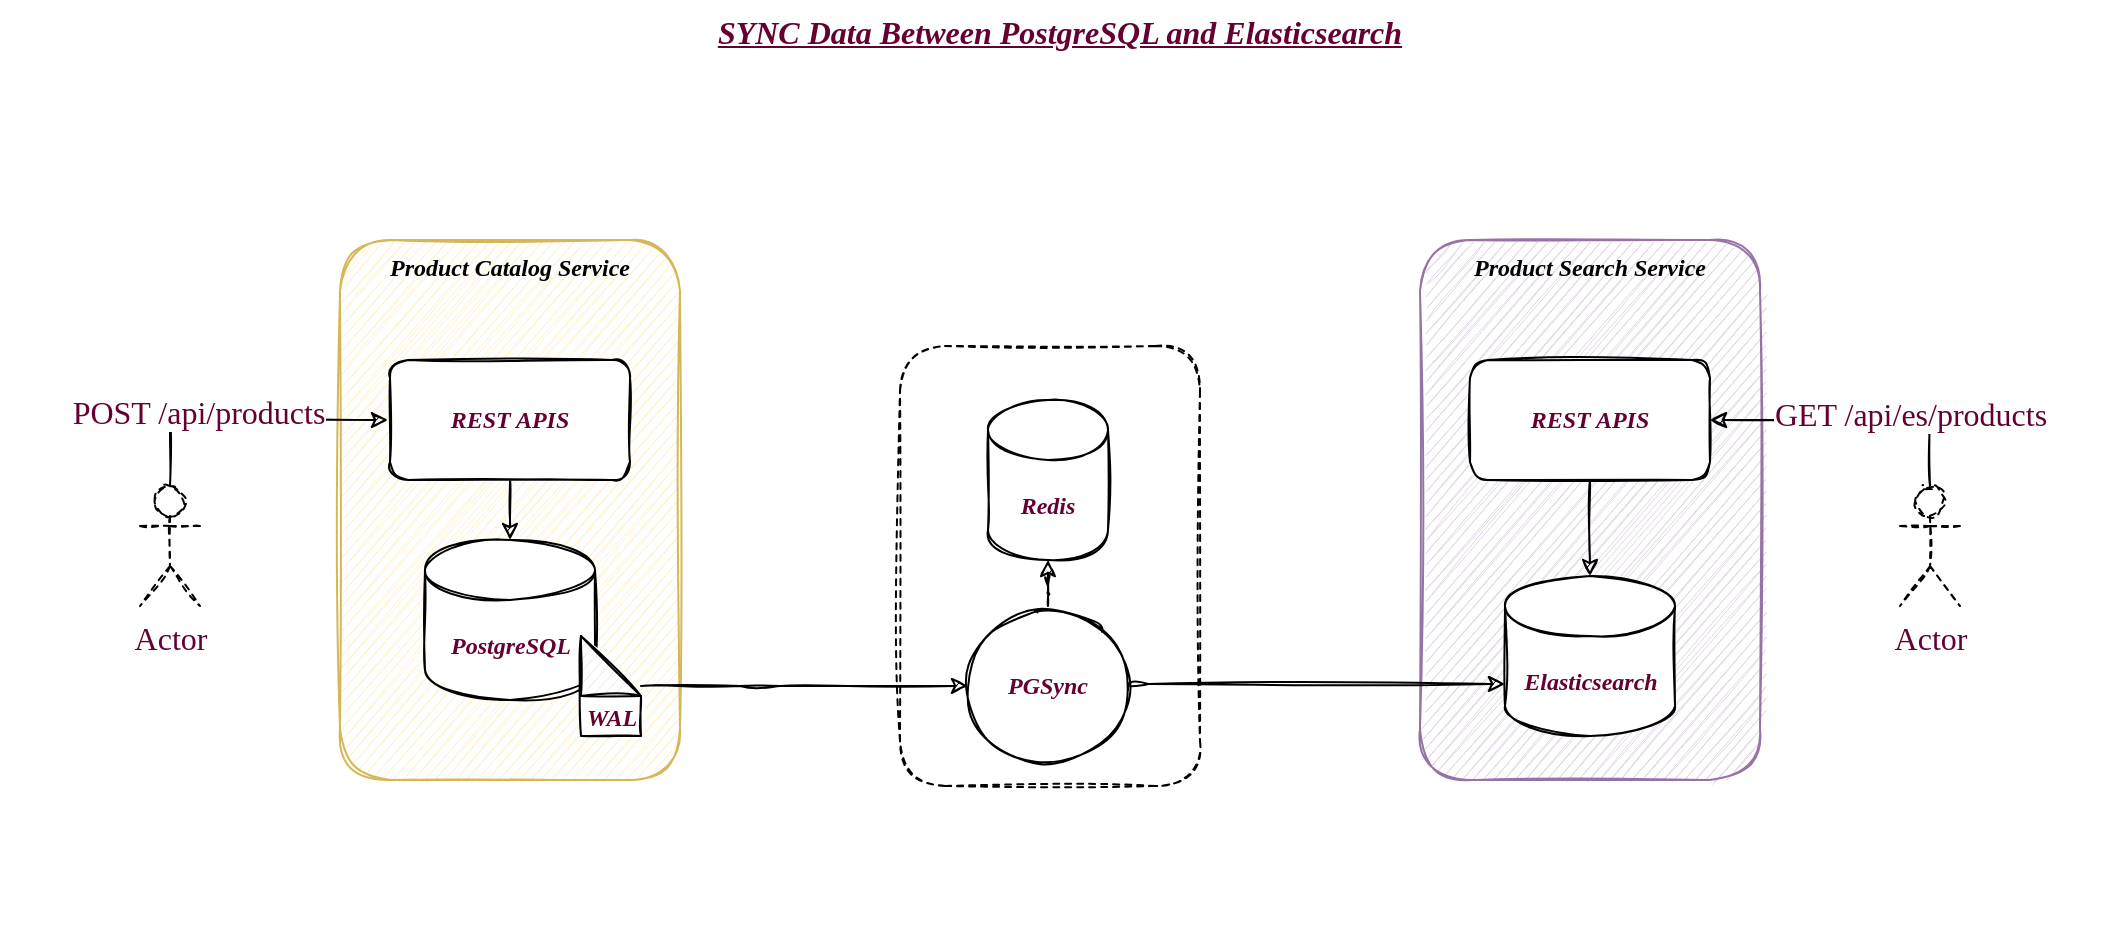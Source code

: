 <mxfile version="14.6.13" type="device"><diagram id="prtHgNgQTEPvFCAcTncT" name="Page-1"><mxGraphModel dx="2489" dy="856" grid="1" gridSize="10" guides="1" tooltips="1" connect="1" arrows="1" fold="1" page="1" pageScale="1" pageWidth="827" pageHeight="1169" math="0" shadow="0"><root><mxCell id="0"/><mxCell id="1" parent="0"/><mxCell id="aT85fuOvRMJA76Et59FR-24" value="SYNC Data Between PostgreSQL and Elasticsearch" style="rounded=0;whiteSpace=wrap;html=1;shadow=0;dashed=1;sketch=1;fontFamily=Georgia;fontColor=#660033;fillColor=none;verticalAlign=top;fontStyle=7;fontSize=16;strokeColor=none;" vertex="1" parent="1"><mxGeometry x="-70" y="200" width="1060" height="470" as="geometry"/></mxCell><mxCell id="aT85fuOvRMJA76Et59FR-19" value="" style="whiteSpace=wrap;html=1;fontFamily=Georgia;fontColor=#660033;dashed=1;fillColor=none;shadow=0;sketch=1;rounded=1;fontStyle=3" vertex="1" parent="1"><mxGeometry x="380" y="373" width="150" height="220" as="geometry"/></mxCell><mxCell id="aT85fuOvRMJA76Et59FR-5" value="Product Catalog Service" style="whiteSpace=wrap;html=1;verticalAlign=top;fontStyle=3;fontFamily=Georgia;fillColor=#fff2cc;strokeColor=#d6b656;shadow=0;sketch=1;rounded=1;" vertex="1" parent="1"><mxGeometry x="100" y="320" width="170" height="270" as="geometry"/></mxCell><mxCell id="aT85fuOvRMJA76Et59FR-6" value="PostgreSQL" style="shape=cylinder3;whiteSpace=wrap;html=1;boundedLbl=1;backgroundOutline=1;size=15;fontStyle=3;fontFamily=Georgia;fontColor=#660033;shadow=0;sketch=1;rounded=1;" vertex="1" parent="1"><mxGeometry x="142.5" y="470" width="85" height="80" as="geometry"/></mxCell><mxCell id="aT85fuOvRMJA76Et59FR-20" value="" style="edgeStyle=orthogonalEdgeStyle;rounded=0;sketch=1;orthogonalLoop=1;jettySize=auto;html=1;shadow=0;fontFamily=Georgia;fontColor=#660033;fontStyle=3" edge="1" parent="1" source="aT85fuOvRMJA76Et59FR-7"><mxGeometry relative="1" as="geometry"><mxPoint x="185" y="470" as="targetPoint"/></mxGeometry></mxCell><mxCell id="aT85fuOvRMJA76Et59FR-7" value="REST APIS" style="whiteSpace=wrap;html=1;fontStyle=3;fontFamily=Georgia;fontColor=#660033;shadow=0;sketch=1;rounded=1;" vertex="1" parent="1"><mxGeometry x="125" y="380" width="120" height="60" as="geometry"/></mxCell><mxCell id="aT85fuOvRMJA76Et59FR-18" style="edgeStyle=orthogonalEdgeStyle;orthogonalLoop=1;jettySize=auto;html=1;fontStyle=3;fontFamily=Georgia;fontColor=#660033;shadow=0;sketch=1;" edge="1" parent="1" source="aT85fuOvRMJA76Et59FR-8" target="aT85fuOvRMJA76Et59FR-16"><mxGeometry relative="1" as="geometry"/></mxCell><mxCell id="aT85fuOvRMJA76Et59FR-8" value="PGSync" style="ellipse;whiteSpace=wrap;html=1;aspect=fixed;fontStyle=3;fontFamily=Georgia;fontColor=#660033;shadow=0;sketch=1;rounded=1;" vertex="1" parent="1"><mxGeometry x="414" y="503" width="80" height="80" as="geometry"/></mxCell><mxCell id="aT85fuOvRMJA76Et59FR-10" style="edgeStyle=orthogonalEdgeStyle;orthogonalLoop=1;jettySize=auto;html=1;fontStyle=3;fontFamily=Georgia;fontColor=#660033;shadow=0;sketch=1;" edge="1" parent="1" source="aT85fuOvRMJA76Et59FR-9" target="aT85fuOvRMJA76Et59FR-8"><mxGeometry relative="1" as="geometry"><Array as="points"><mxPoint x="310" y="543"/><mxPoint x="310" y="543"/></Array></mxGeometry></mxCell><mxCell id="aT85fuOvRMJA76Et59FR-9" value="WAL" style="shape=note;whiteSpace=wrap;html=1;backgroundOutline=1;darkOpacity=0.05;verticalAlign=bottom;fontStyle=3;fontFamily=Georgia;fontColor=#660033;shadow=0;sketch=1;rounded=1;" vertex="1" parent="1"><mxGeometry x="220.5" y="518" width="30" height="50" as="geometry"/></mxCell><mxCell id="aT85fuOvRMJA76Et59FR-11" value="Product Search Service" style="whiteSpace=wrap;html=1;verticalAlign=top;fontStyle=3;fontFamily=Georgia;fillColor=#e1d5e7;strokeColor=#9673a6;shadow=0;sketch=1;rounded=1;" vertex="1" parent="1"><mxGeometry x="640" y="320" width="170" height="270" as="geometry"/></mxCell><mxCell id="aT85fuOvRMJA76Et59FR-12" value="Elasticsearch" style="shape=cylinder3;whiteSpace=wrap;html=1;boundedLbl=1;backgroundOutline=1;size=15;fontStyle=3;fontFamily=Georgia;fontColor=#660033;shadow=0;sketch=1;rounded=1;" vertex="1" parent="1"><mxGeometry x="682.5" y="488" width="85" height="80" as="geometry"/></mxCell><mxCell id="aT85fuOvRMJA76Et59FR-22" value="" style="edgeStyle=orthogonalEdgeStyle;rounded=0;sketch=1;orthogonalLoop=1;jettySize=auto;html=1;shadow=0;fontFamily=Georgia;fontColor=#660033;fontStyle=3" edge="1" parent="1" source="aT85fuOvRMJA76Et59FR-13" target="aT85fuOvRMJA76Et59FR-12"><mxGeometry relative="1" as="geometry"/></mxCell><mxCell id="aT85fuOvRMJA76Et59FR-13" value="REST APIS" style="whiteSpace=wrap;html=1;fontStyle=3;fontFamily=Georgia;fontColor=#660033;shadow=0;sketch=1;rounded=1;" vertex="1" parent="1"><mxGeometry x="665" y="380" width="120" height="60" as="geometry"/></mxCell><mxCell id="aT85fuOvRMJA76Et59FR-15" style="edgeStyle=orthogonalEdgeStyle;orthogonalLoop=1;jettySize=auto;html=1;fontStyle=3;fontFamily=Georgia;fontColor=#660033;exitX=1;exitY=0.5;exitDx=0;exitDy=0;shadow=0;sketch=1;" edge="1" parent="1"><mxGeometry relative="1" as="geometry"><mxPoint x="494" y="545" as="sourcePoint"/><mxPoint x="682.5" y="542" as="targetPoint"/><Array as="points"><mxPoint x="494" y="542"/></Array></mxGeometry></mxCell><mxCell id="aT85fuOvRMJA76Et59FR-16" value="Redis" style="shape=cylinder3;whiteSpace=wrap;html=1;boundedLbl=1;backgroundOutline=1;size=15;fontStyle=3;fontFamily=Georgia;fontColor=#660033;shadow=0;sketch=1;rounded=1;" vertex="1" parent="1"><mxGeometry x="424" y="400" width="60" height="80" as="geometry"/></mxCell><mxCell id="aT85fuOvRMJA76Et59FR-27" style="edgeStyle=orthogonalEdgeStyle;rounded=0;sketch=1;orthogonalLoop=1;jettySize=auto;html=1;shadow=0;fontFamily=Georgia;fontSize=16;fontColor=#660033;exitX=0.5;exitY=0;exitDx=0;exitDy=0;exitPerimeter=0;" edge="1" parent="1" source="aT85fuOvRMJA76Et59FR-25"><mxGeometry relative="1" as="geometry"><mxPoint x="-51" y="440" as="sourcePoint"/><mxPoint x="124" y="410" as="targetPoint"/><Array as="points"><mxPoint x="15" y="410"/></Array></mxGeometry></mxCell><mxCell id="aT85fuOvRMJA76Et59FR-28" value="POST /api/products" style="edgeLabel;html=1;align=center;verticalAlign=middle;resizable=0;points=[];fontSize=16;fontFamily=Georgia;fontColor=#660033;" vertex="1" connectable="0" parent="aT85fuOvRMJA76Et59FR-27"><mxGeometry x="-0.346" y="4" relative="1" as="geometry"><mxPoint as="offset"/></mxGeometry></mxCell><mxCell id="aT85fuOvRMJA76Et59FR-25" value="Actor" style="shape=umlActor;verticalLabelPosition=bottom;verticalAlign=top;html=1;outlineConnect=0;rounded=1;shadow=0;dashed=1;sketch=1;fontFamily=Georgia;fontSize=16;fontColor=#660033;fillColor=none;" vertex="1" parent="1"><mxGeometry y="443" width="30" height="60" as="geometry"/></mxCell><mxCell id="aT85fuOvRMJA76Et59FR-32" style="edgeStyle=orthogonalEdgeStyle;rounded=0;sketch=1;orthogonalLoop=1;jettySize=auto;html=1;entryX=1;entryY=0.5;entryDx=0;entryDy=0;shadow=0;fontFamily=Georgia;fontSize=16;fontColor=#660033;" edge="1" parent="1" source="aT85fuOvRMJA76Et59FR-31" target="aT85fuOvRMJA76Et59FR-13"><mxGeometry relative="1" as="geometry"><Array as="points"><mxPoint x="895" y="410"/></Array></mxGeometry></mxCell><mxCell id="aT85fuOvRMJA76Et59FR-33" value="GET /api/es/products" style="edgeLabel;html=1;align=center;verticalAlign=middle;resizable=0;points=[];fontSize=16;fontFamily=Georgia;fontColor=#660033;" vertex="1" connectable="0" parent="aT85fuOvRMJA76Et59FR-32"><mxGeometry x="-0.39" y="-3" relative="1" as="geometry"><mxPoint as="offset"/></mxGeometry></mxCell><mxCell id="aT85fuOvRMJA76Et59FR-31" value="Actor" style="shape=umlActor;verticalLabelPosition=bottom;verticalAlign=top;html=1;outlineConnect=0;rounded=1;shadow=0;dashed=1;labelBackgroundColor=none;sketch=1;fontFamily=Georgia;fontSize=16;fontColor=#660033;fillColor=none;" vertex="1" parent="1"><mxGeometry x="880" y="443" width="30" height="60" as="geometry"/></mxCell></root></mxGraphModel></diagram></mxfile>